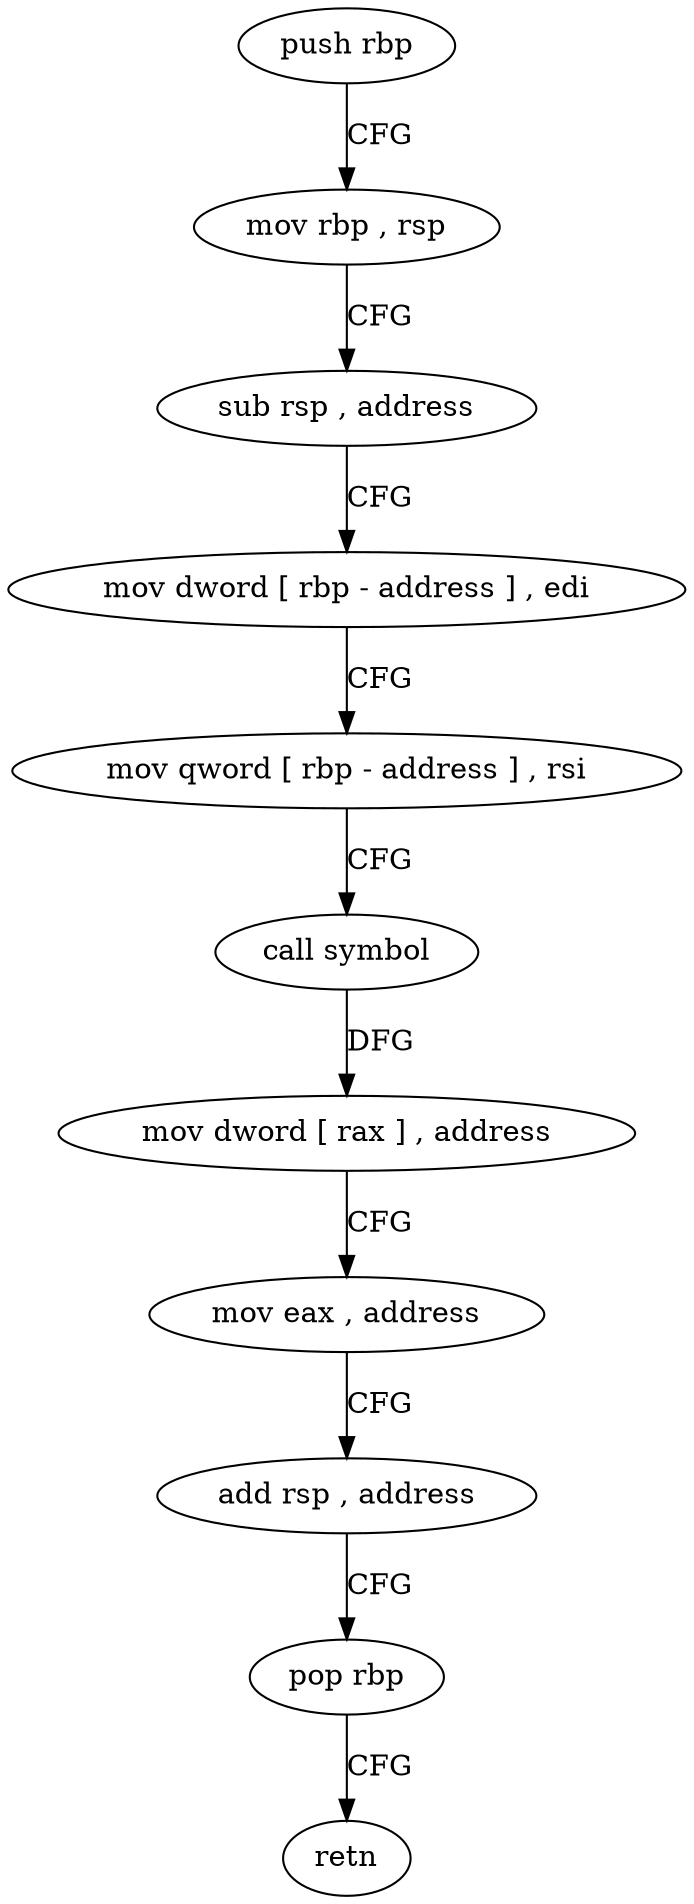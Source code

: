 digraph "func" {
"4287232" [label = "push rbp" ]
"4287233" [label = "mov rbp , rsp" ]
"4287236" [label = "sub rsp , address" ]
"4287240" [label = "mov dword [ rbp - address ] , edi" ]
"4287243" [label = "mov qword [ rbp - address ] , rsi" ]
"4287247" [label = "call symbol" ]
"4287252" [label = "mov dword [ rax ] , address" ]
"4287258" [label = "mov eax , address" ]
"4287263" [label = "add rsp , address" ]
"4287267" [label = "pop rbp" ]
"4287268" [label = "retn" ]
"4287232" -> "4287233" [ label = "CFG" ]
"4287233" -> "4287236" [ label = "CFG" ]
"4287236" -> "4287240" [ label = "CFG" ]
"4287240" -> "4287243" [ label = "CFG" ]
"4287243" -> "4287247" [ label = "CFG" ]
"4287247" -> "4287252" [ label = "DFG" ]
"4287252" -> "4287258" [ label = "CFG" ]
"4287258" -> "4287263" [ label = "CFG" ]
"4287263" -> "4287267" [ label = "CFG" ]
"4287267" -> "4287268" [ label = "CFG" ]
}

